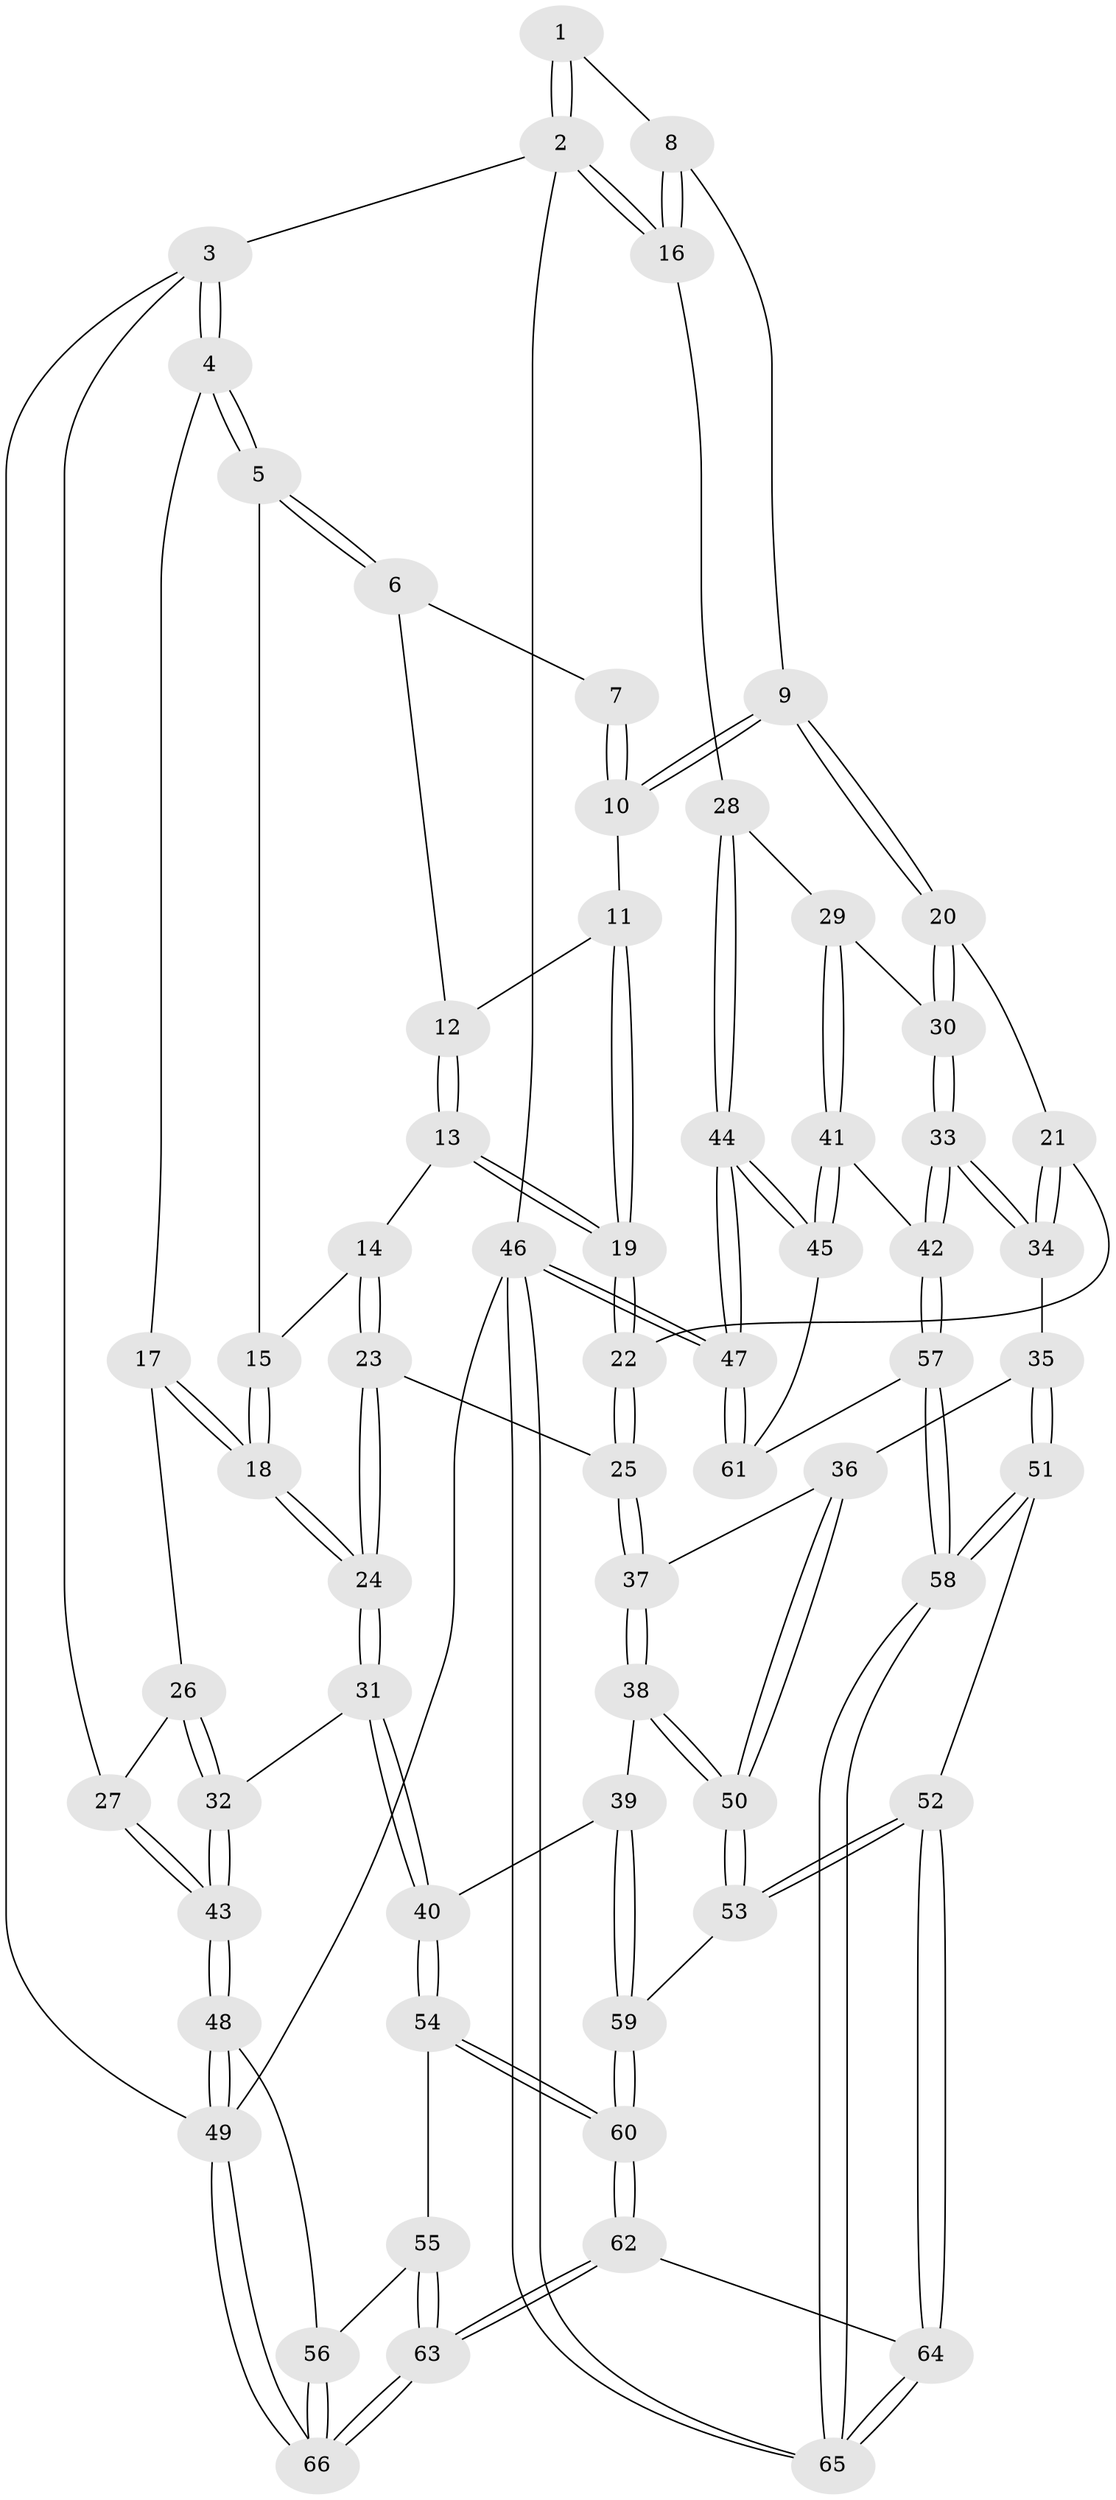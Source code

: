 // coarse degree distribution, {4: 0.2631578947368421, 3: 0.21052631578947367, 1: 0.15789473684210525, 2: 0.10526315789473684, 8: 0.05263157894736842, 7: 0.10526315789473684, 5: 0.05263157894736842, 6: 0.05263157894736842}
// Generated by graph-tools (version 1.1) at 2025/06/03/04/25 22:06:35]
// undirected, 66 vertices, 162 edges
graph export_dot {
graph [start="1"]
  node [color=gray90,style=filled];
  1 [pos="+1+0"];
  2 [pos="+1+0"];
  3 [pos="+0+0"];
  4 [pos="+0+0"];
  5 [pos="+0.36242842139369486+0"];
  6 [pos="+0.44343840491469183+0"];
  7 [pos="+0.7811286922309139+0"];
  8 [pos="+0.890844651410657+0.15106708743594657"];
  9 [pos="+0.8010581052206035+0.19475421190494008"];
  10 [pos="+0.760869927097483+0.14804101139255138"];
  11 [pos="+0.6683540803027078+0.169319377409306"];
  12 [pos="+0.47405401686320925+0"];
  13 [pos="+0.5143443970897331+0.21796857895786545"];
  14 [pos="+0.42876635453099393+0.2364632332324266"];
  15 [pos="+0.33720354677839304+0.1478822221468582"];
  16 [pos="+1+0"];
  17 [pos="+0.14413946827845056+0.21664597210083947"];
  18 [pos="+0.22399753653631516+0.2540035339950648"];
  19 [pos="+0.5668140224774416+0.24621703100087639"];
  20 [pos="+0.8498203273295155+0.3354581404581962"];
  21 [pos="+0.6529823231593206+0.3941338866641386"];
  22 [pos="+0.5899874882882702+0.3966990539438915"];
  23 [pos="+0.33858199286641816+0.4176202042868159"];
  24 [pos="+0.3067706931884793+0.4313538010581412"];
  25 [pos="+0.5676316421232659+0.4210454383123936"];
  26 [pos="+0.11221387397047958+0.2554652262157049"];
  27 [pos="+0+0.36267611348855405"];
  28 [pos="+1+0.34996162568180916"];
  29 [pos="+1+0.3719371312342128"];
  30 [pos="+0.8938082189815524+0.3670820251899696"];
  31 [pos="+0.24029633777717996+0.5473518046670165"];
  32 [pos="+0.04740068429210008+0.5076734426256388"];
  33 [pos="+0.796910369223879+0.6246460283209171"];
  34 [pos="+0.7902367197737408+0.6236423837807872"];
  35 [pos="+0.7553371851913462+0.6250924209255794"];
  36 [pos="+0.7018401380284293+0.6142013565492858"];
  37 [pos="+0.5828085907450888+0.5771162722521621"];
  38 [pos="+0.5280365034306488+0.6315172599063468"];
  39 [pos="+0.4162039896145502+0.6524063814277522"];
  40 [pos="+0.24670411972270023+0.5627056477954034"];
  41 [pos="+0.9117219175506791+0.6935980198491729"];
  42 [pos="+0.8349670998185709+0.6720943132371741"];
  43 [pos="+0+0.5198958174656906"];
  44 [pos="+1+0.8866131356245422"];
  45 [pos="+0.9192290084332484+0.697782630367277"];
  46 [pos="+1+1"];
  47 [pos="+1+1"];
  48 [pos="+0+0.6656678832840349"];
  49 [pos="+0+1"];
  50 [pos="+0.589101029932653+0.7650877193759653"];
  51 [pos="+0.6102032161186897+0.801525874788463"];
  52 [pos="+0.6008849559491004+0.8005980867138167"];
  53 [pos="+0.599591243096741+0.7992772037873463"];
  54 [pos="+0.20031850022654024+0.7521234272867618"];
  55 [pos="+0.19037133731681724+0.7624720609349913"];
  56 [pos="+0.1595806181577101+0.7857618507591535"];
  57 [pos="+0.7652320426111886+0.8161275002212326"];
  58 [pos="+0.7218066759295969+0.851636577720637"];
  59 [pos="+0.42929959197467693+0.7941821721734086"];
  60 [pos="+0.38601748459586577+0.8808065763913121"];
  61 [pos="+0.8527129612738696+0.8692641890098501"];
  62 [pos="+0.42033682903335146+1"];
  63 [pos="+0.3440962200518398+1"];
  64 [pos="+0.4580090011057774+1"];
  65 [pos="+0.7308913324374957+1"];
  66 [pos="+0+1"];
  1 -- 2;
  1 -- 2;
  1 -- 8;
  2 -- 3;
  2 -- 16;
  2 -- 16;
  2 -- 46;
  3 -- 4;
  3 -- 4;
  3 -- 27;
  3 -- 49;
  4 -- 5;
  4 -- 5;
  4 -- 17;
  5 -- 6;
  5 -- 6;
  5 -- 15;
  6 -- 7;
  6 -- 12;
  7 -- 10;
  7 -- 10;
  8 -- 9;
  8 -- 16;
  8 -- 16;
  9 -- 10;
  9 -- 10;
  9 -- 20;
  9 -- 20;
  10 -- 11;
  11 -- 12;
  11 -- 19;
  11 -- 19;
  12 -- 13;
  12 -- 13;
  13 -- 14;
  13 -- 19;
  13 -- 19;
  14 -- 15;
  14 -- 23;
  14 -- 23;
  15 -- 18;
  15 -- 18;
  16 -- 28;
  17 -- 18;
  17 -- 18;
  17 -- 26;
  18 -- 24;
  18 -- 24;
  19 -- 22;
  19 -- 22;
  20 -- 21;
  20 -- 30;
  20 -- 30;
  21 -- 22;
  21 -- 34;
  21 -- 34;
  22 -- 25;
  22 -- 25;
  23 -- 24;
  23 -- 24;
  23 -- 25;
  24 -- 31;
  24 -- 31;
  25 -- 37;
  25 -- 37;
  26 -- 27;
  26 -- 32;
  26 -- 32;
  27 -- 43;
  27 -- 43;
  28 -- 29;
  28 -- 44;
  28 -- 44;
  29 -- 30;
  29 -- 41;
  29 -- 41;
  30 -- 33;
  30 -- 33;
  31 -- 32;
  31 -- 40;
  31 -- 40;
  32 -- 43;
  32 -- 43;
  33 -- 34;
  33 -- 34;
  33 -- 42;
  33 -- 42;
  34 -- 35;
  35 -- 36;
  35 -- 51;
  35 -- 51;
  36 -- 37;
  36 -- 50;
  36 -- 50;
  37 -- 38;
  37 -- 38;
  38 -- 39;
  38 -- 50;
  38 -- 50;
  39 -- 40;
  39 -- 59;
  39 -- 59;
  40 -- 54;
  40 -- 54;
  41 -- 42;
  41 -- 45;
  41 -- 45;
  42 -- 57;
  42 -- 57;
  43 -- 48;
  43 -- 48;
  44 -- 45;
  44 -- 45;
  44 -- 47;
  44 -- 47;
  45 -- 61;
  46 -- 47;
  46 -- 47;
  46 -- 65;
  46 -- 65;
  46 -- 49;
  47 -- 61;
  47 -- 61;
  48 -- 49;
  48 -- 49;
  48 -- 56;
  49 -- 66;
  49 -- 66;
  50 -- 53;
  50 -- 53;
  51 -- 52;
  51 -- 58;
  51 -- 58;
  52 -- 53;
  52 -- 53;
  52 -- 64;
  52 -- 64;
  53 -- 59;
  54 -- 55;
  54 -- 60;
  54 -- 60;
  55 -- 56;
  55 -- 63;
  55 -- 63;
  56 -- 66;
  56 -- 66;
  57 -- 58;
  57 -- 58;
  57 -- 61;
  58 -- 65;
  58 -- 65;
  59 -- 60;
  59 -- 60;
  60 -- 62;
  60 -- 62;
  62 -- 63;
  62 -- 63;
  62 -- 64;
  63 -- 66;
  63 -- 66;
  64 -- 65;
  64 -- 65;
}
